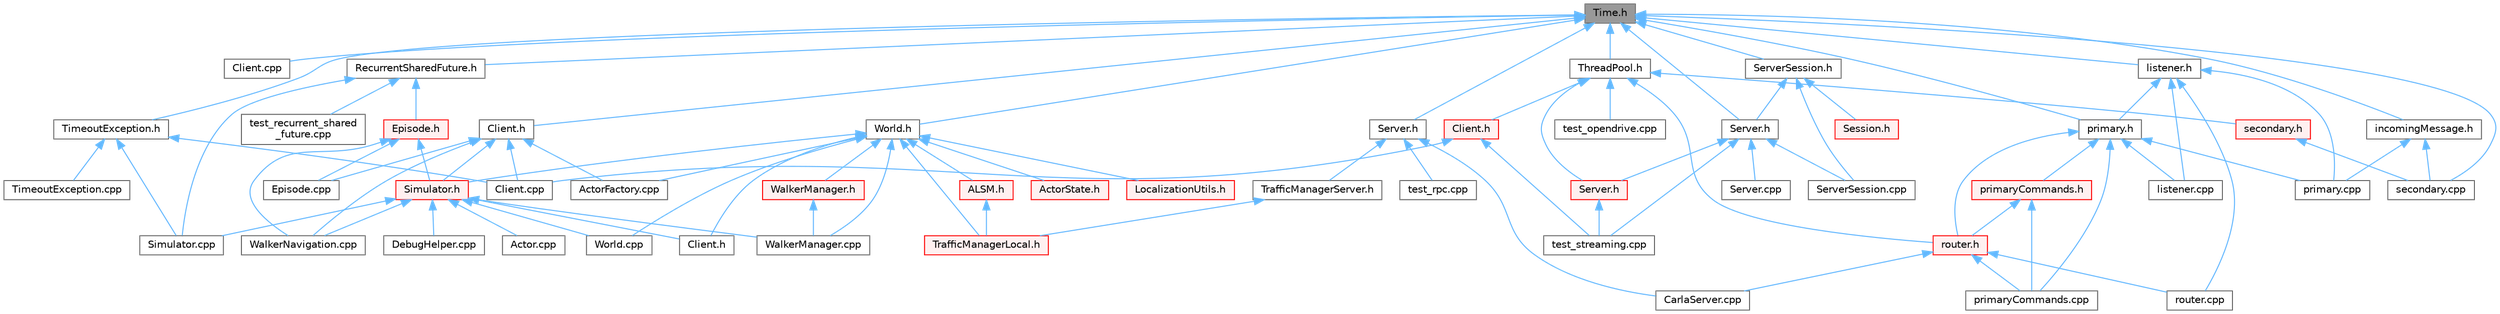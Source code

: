 digraph "Time.h"
{
 // INTERACTIVE_SVG=YES
 // LATEX_PDF_SIZE
  bgcolor="transparent";
  edge [fontname=Helvetica,fontsize=10,labelfontname=Helvetica,labelfontsize=10];
  node [fontname=Helvetica,fontsize=10,shape=box,height=0.2,width=0.4];
  Node1 [id="Node000001",label="Time.h",height=0.2,width=0.4,color="gray40", fillcolor="grey60", style="filled", fontcolor="black",tooltip=" "];
  Node1 -> Node2 [id="edge1_Node000001_Node000002",dir="back",color="steelblue1",style="solid",tooltip=" "];
  Node2 [id="Node000002",label="Client.cpp",height=0.2,width=0.4,color="grey40", fillcolor="white", style="filled",URL="$d0/dd1/streaming_2detail_2tcp_2Client_8cpp.html",tooltip=" "];
  Node1 -> Node3 [id="edge2_Node000001_Node000003",dir="back",color="steelblue1",style="solid",tooltip=" "];
  Node3 [id="Node000003",label="Client.h",height=0.2,width=0.4,color="grey40", fillcolor="white", style="filled",URL="$df/d8b/client_2detail_2Client_8h.html",tooltip=" "];
  Node3 -> Node4 [id="edge3_Node000003_Node000004",dir="back",color="steelblue1",style="solid",tooltip=" "];
  Node4 [id="Node000004",label="ActorFactory.cpp",height=0.2,width=0.4,color="grey40", fillcolor="white", style="filled",URL="$df/dd6/ActorFactory_8cpp.html",tooltip=" "];
  Node3 -> Node5 [id="edge4_Node000003_Node000005",dir="back",color="steelblue1",style="solid",tooltip=" "];
  Node5 [id="Node000005",label="Client.cpp",height=0.2,width=0.4,color="grey40", fillcolor="white", style="filled",URL="$dc/d4a/client_2detail_2Client_8cpp.html",tooltip=" "];
  Node3 -> Node6 [id="edge5_Node000003_Node000006",dir="back",color="steelblue1",style="solid",tooltip=" "];
  Node6 [id="Node000006",label="Episode.cpp",height=0.2,width=0.4,color="grey40", fillcolor="white", style="filled",URL="$d6/d12/Episode_8cpp.html",tooltip=" "];
  Node3 -> Node7 [id="edge6_Node000003_Node000007",dir="back",color="steelblue1",style="solid",tooltip=" "];
  Node7 [id="Node000007",label="Simulator.h",height=0.2,width=0.4,color="red", fillcolor="#FFF0F0", style="filled",URL="$d6/d4a/Simulator_8h.html",tooltip=" "];
  Node7 -> Node8 [id="edge7_Node000007_Node000008",dir="back",color="steelblue1",style="solid",tooltip=" "];
  Node8 [id="Node000008",label="Actor.cpp",height=0.2,width=0.4,color="grey40", fillcolor="white", style="filled",URL="$d4/d34/Actor_8cpp.html",tooltip=" "];
  Node7 -> Node9 [id="edge8_Node000007_Node000009",dir="back",color="steelblue1",style="solid",tooltip=" "];
  Node9 [id="Node000009",label="Client.h",height=0.2,width=0.4,color="grey40", fillcolor="white", style="filled",URL="$dd/de3/client_2Client_8h.html",tooltip=" "];
  Node7 -> Node10 [id="edge9_Node000007_Node000010",dir="back",color="steelblue1",style="solid",tooltip=" "];
  Node10 [id="Node000010",label="DebugHelper.cpp",height=0.2,width=0.4,color="grey40", fillcolor="white", style="filled",URL="$d2/d01/DebugHelper_8cpp.html",tooltip=" "];
  Node7 -> Node17 [id="edge10_Node000007_Node000017",dir="back",color="steelblue1",style="solid",tooltip=" "];
  Node17 [id="Node000017",label="Simulator.cpp",height=0.2,width=0.4,color="grey40", fillcolor="white", style="filled",URL="$d2/d0c/Simulator_8cpp.html",tooltip=" "];
  Node7 -> Node26 [id="edge11_Node000007_Node000026",dir="back",color="steelblue1",style="solid",tooltip=" "];
  Node26 [id="Node000026",label="WalkerManager.cpp",height=0.2,width=0.4,color="grey40", fillcolor="white", style="filled",URL="$d2/dbb/WalkerManager_8cpp.html",tooltip=" "];
  Node7 -> Node27 [id="edge12_Node000007_Node000027",dir="back",color="steelblue1",style="solid",tooltip=" "];
  Node27 [id="Node000027",label="WalkerNavigation.cpp",height=0.2,width=0.4,color="grey40", fillcolor="white", style="filled",URL="$de/d84/WalkerNavigation_8cpp.html",tooltip=" "];
  Node7 -> Node28 [id="edge13_Node000007_Node000028",dir="back",color="steelblue1",style="solid",tooltip=" "];
  Node28 [id="Node000028",label="World.cpp",height=0.2,width=0.4,color="grey40", fillcolor="white", style="filled",URL="$d7/dfe/World_8cpp.html",tooltip=" "];
  Node3 -> Node27 [id="edge14_Node000003_Node000027",dir="back",color="steelblue1",style="solid",tooltip=" "];
  Node1 -> Node29 [id="edge15_Node000001_Node000029",dir="back",color="steelblue1",style="solid",tooltip=" "];
  Node29 [id="Node000029",label="RecurrentSharedFuture.h",height=0.2,width=0.4,color="grey40", fillcolor="white", style="filled",URL="$d7/de1/RecurrentSharedFuture_8h.html",tooltip=" "];
  Node29 -> Node30 [id="edge16_Node000029_Node000030",dir="back",color="steelblue1",style="solid",tooltip=" "];
  Node30 [id="Node000030",label="Episode.h",height=0.2,width=0.4,color="red", fillcolor="#FFF0F0", style="filled",URL="$d9/d9e/Episode_8h.html",tooltip=" "];
  Node30 -> Node6 [id="edge17_Node000030_Node000006",dir="back",color="steelblue1",style="solid",tooltip=" "];
  Node30 -> Node7 [id="edge18_Node000030_Node000007",dir="back",color="steelblue1",style="solid",tooltip=" "];
  Node30 -> Node27 [id="edge19_Node000030_Node000027",dir="back",color="steelblue1",style="solid",tooltip=" "];
  Node29 -> Node17 [id="edge20_Node000029_Node000017",dir="back",color="steelblue1",style="solid",tooltip=" "];
  Node29 -> Node91 [id="edge21_Node000029_Node000091",dir="back",color="steelblue1",style="solid",tooltip=" "];
  Node91 [id="Node000091",label="test_recurrent_shared\l_future.cpp",height=0.2,width=0.4,color="grey40", fillcolor="white", style="filled",URL="$dc/d1b/test__recurrent__shared__future_8cpp.html",tooltip=" "];
  Node1 -> Node92 [id="edge22_Node000001_Node000092",dir="back",color="steelblue1",style="solid",tooltip=" "];
  Node92 [id="Node000092",label="Server.h",height=0.2,width=0.4,color="grey40", fillcolor="white", style="filled",URL="$d0/dc8/rpc_2Server_8h.html",tooltip=" "];
  Node92 -> Node93 [id="edge23_Node000092_Node000093",dir="back",color="steelblue1",style="solid",tooltip=" "];
  Node93 [id="Node000093",label="CarlaServer.cpp",height=0.2,width=0.4,color="grey40", fillcolor="white", style="filled",URL="$db/d6c/CarlaServer_8cpp.html",tooltip=" "];
  Node92 -> Node60 [id="edge24_Node000092_Node000060",dir="back",color="steelblue1",style="solid",tooltip=" "];
  Node60 [id="Node000060",label="TrafficManagerServer.h",height=0.2,width=0.4,color="grey40", fillcolor="white", style="filled",URL="$d1/da0/TrafficManagerServer_8h.html",tooltip=" "];
  Node60 -> Node36 [id="edge25_Node000060_Node000036",dir="back",color="steelblue1",style="solid",tooltip=" "];
  Node36 [id="Node000036",label="TrafficManagerLocal.h",height=0.2,width=0.4,color="red", fillcolor="#FFF0F0", style="filled",URL="$db/ddf/TrafficManagerLocal_8h.html",tooltip=" "];
  Node92 -> Node94 [id="edge26_Node000092_Node000094",dir="back",color="steelblue1",style="solid",tooltip=" "];
  Node94 [id="Node000094",label="test_rpc.cpp",height=0.2,width=0.4,color="grey40", fillcolor="white", style="filled",URL="$df/d8b/test__rpc_8cpp.html",tooltip=" "];
  Node1 -> Node95 [id="edge27_Node000001_Node000095",dir="back",color="steelblue1",style="solid",tooltip=" "];
  Node95 [id="Node000095",label="Server.h",height=0.2,width=0.4,color="grey40", fillcolor="white", style="filled",URL="$d4/d57/streaming_2detail_2tcp_2Server_8h.html",tooltip=" "];
  Node95 -> Node96 [id="edge28_Node000095_Node000096",dir="back",color="steelblue1",style="solid",tooltip=" "];
  Node96 [id="Node000096",label="Server.cpp",height=0.2,width=0.4,color="grey40", fillcolor="white", style="filled",URL="$db/dd9/Server_8cpp.html",tooltip=" "];
  Node95 -> Node97 [id="edge29_Node000095_Node000097",dir="back",color="steelblue1",style="solid",tooltip=" "];
  Node97 [id="Node000097",label="Server.h",height=0.2,width=0.4,color="red", fillcolor="#FFF0F0", style="filled",URL="$d8/df6/streaming_2Server_8h.html",tooltip=" "];
  Node97 -> Node200 [id="edge30_Node000097_Node000200",dir="back",color="steelblue1",style="solid",tooltip=" "];
  Node200 [id="Node000200",label="test_streaming.cpp",height=0.2,width=0.4,color="grey40", fillcolor="white", style="filled",URL="$d3/d36/test__streaming_8cpp.html",tooltip=" "];
  Node95 -> Node201 [id="edge31_Node000095_Node000201",dir="back",color="steelblue1",style="solid",tooltip=" "];
  Node201 [id="Node000201",label="ServerSession.cpp",height=0.2,width=0.4,color="grey40", fillcolor="white", style="filled",URL="$df/d1e/ServerSession_8cpp.html",tooltip=" "];
  Node95 -> Node200 [id="edge32_Node000095_Node000200",dir="back",color="steelblue1",style="solid",tooltip=" "];
  Node1 -> Node202 [id="edge33_Node000001_Node000202",dir="back",color="steelblue1",style="solid",tooltip=" "];
  Node202 [id="Node000202",label="ServerSession.h",height=0.2,width=0.4,color="grey40", fillcolor="white", style="filled",URL="$da/da2/ServerSession_8h.html",tooltip=" "];
  Node202 -> Node95 [id="edge34_Node000202_Node000095",dir="back",color="steelblue1",style="solid",tooltip=" "];
  Node202 -> Node201 [id="edge35_Node000202_Node000201",dir="back",color="steelblue1",style="solid",tooltip=" "];
  Node202 -> Node203 [id="edge36_Node000202_Node000203",dir="back",color="steelblue1",style="solid",tooltip=" "];
  Node203 [id="Node000203",label="Session.h",height=0.2,width=0.4,color="red", fillcolor="#FFF0F0", style="filled",URL="$d0/d53/Session_8h.html",tooltip=" "];
  Node1 -> Node228 [id="edge37_Node000001_Node000228",dir="back",color="steelblue1",style="solid",tooltip=" "];
  Node228 [id="Node000228",label="ThreadPool.h",height=0.2,width=0.4,color="grey40", fillcolor="white", style="filled",URL="$d3/d43/ThreadPool_8h.html",tooltip=" "];
  Node228 -> Node229 [id="edge38_Node000228_Node000229",dir="back",color="steelblue1",style="solid",tooltip=" "];
  Node229 [id="Node000229",label="Client.h",height=0.2,width=0.4,color="red", fillcolor="#FFF0F0", style="filled",URL="$dc/d68/streaming_2Client_8h.html",tooltip=" "];
  Node229 -> Node5 [id="edge39_Node000229_Node000005",dir="back",color="steelblue1",style="solid",tooltip=" "];
  Node229 -> Node200 [id="edge40_Node000229_Node000200",dir="back",color="steelblue1",style="solid",tooltip=" "];
  Node228 -> Node97 [id="edge41_Node000228_Node000097",dir="back",color="steelblue1",style="solid",tooltip=" "];
  Node228 -> Node230 [id="edge42_Node000228_Node000230",dir="back",color="steelblue1",style="solid",tooltip=" "];
  Node230 [id="Node000230",label="router.h",height=0.2,width=0.4,color="red", fillcolor="#FFF0F0", style="filled",URL="$da/db7/router_8h.html",tooltip=" "];
  Node230 -> Node93 [id="edge43_Node000230_Node000093",dir="back",color="steelblue1",style="solid",tooltip=" "];
  Node230 -> Node231 [id="edge44_Node000230_Node000231",dir="back",color="steelblue1",style="solid",tooltip=" "];
  Node231 [id="Node000231",label="primaryCommands.cpp",height=0.2,width=0.4,color="grey40", fillcolor="white", style="filled",URL="$d6/da8/primaryCommands_8cpp.html",tooltip=" "];
  Node230 -> Node232 [id="edge45_Node000230_Node000232",dir="back",color="steelblue1",style="solid",tooltip=" "];
  Node232 [id="Node000232",label="router.cpp",height=0.2,width=0.4,color="grey40", fillcolor="white", style="filled",URL="$d9/da3/router_8cpp.html",tooltip=" "];
  Node228 -> Node233 [id="edge46_Node000228_Node000233",dir="back",color="steelblue1",style="solid",tooltip=" "];
  Node233 [id="Node000233",label="secondary.h",height=0.2,width=0.4,color="red", fillcolor="#FFF0F0", style="filled",URL="$de/df9/secondary_8h.html",tooltip=" "];
  Node233 -> Node234 [id="edge47_Node000233_Node000234",dir="back",color="steelblue1",style="solid",tooltip=" "];
  Node234 [id="Node000234",label="secondary.cpp",height=0.2,width=0.4,color="grey40", fillcolor="white", style="filled",URL="$de/d48/secondary_8cpp.html",tooltip=" "];
  Node228 -> Node235 [id="edge48_Node000228_Node000235",dir="back",color="steelblue1",style="solid",tooltip=" "];
  Node235 [id="Node000235",label="test_opendrive.cpp",height=0.2,width=0.4,color="grey40", fillcolor="white", style="filled",URL="$d1/dc0/test__opendrive_8cpp.html",tooltip=" "];
  Node1 -> Node236 [id="edge49_Node000001_Node000236",dir="back",color="steelblue1",style="solid",tooltip=" "];
  Node236 [id="Node000236",label="TimeoutException.h",height=0.2,width=0.4,color="grey40", fillcolor="white", style="filled",URL="$d1/d94/TimeoutException_8h.html",tooltip=" "];
  Node236 -> Node5 [id="edge50_Node000236_Node000005",dir="back",color="steelblue1",style="solid",tooltip=" "];
  Node236 -> Node17 [id="edge51_Node000236_Node000017",dir="back",color="steelblue1",style="solid",tooltip=" "];
  Node236 -> Node237 [id="edge52_Node000236_Node000237",dir="back",color="steelblue1",style="solid",tooltip=" "];
  Node237 [id="Node000237",label="TimeoutException.cpp",height=0.2,width=0.4,color="grey40", fillcolor="white", style="filled",URL="$d8/dc7/TimeoutException_8cpp.html",tooltip=" "];
  Node1 -> Node33 [id="edge53_Node000001_Node000033",dir="back",color="steelblue1",style="solid",tooltip=" "];
  Node33 [id="Node000033",label="World.h",height=0.2,width=0.4,color="grey40", fillcolor="white", style="filled",URL="$dd/d5b/World_8h.html",tooltip=" "];
  Node33 -> Node34 [id="edge54_Node000033_Node000034",dir="back",color="steelblue1",style="solid",tooltip=" "];
  Node34 [id="Node000034",label="ALSM.h",height=0.2,width=0.4,color="red", fillcolor="#FFF0F0", style="filled",URL="$dc/d2c/ALSM_8h.html",tooltip=" "];
  Node34 -> Node36 [id="edge55_Node000034_Node000036",dir="back",color="steelblue1",style="solid",tooltip=" "];
  Node33 -> Node4 [id="edge56_Node000033_Node000004",dir="back",color="steelblue1",style="solid",tooltip=" "];
  Node33 -> Node37 [id="edge57_Node000033_Node000037",dir="back",color="steelblue1",style="solid",tooltip=" "];
  Node37 [id="Node000037",label="ActorState.h",height=0.2,width=0.4,color="red", fillcolor="#FFF0F0", style="filled",URL="$d4/d22/client_2detail_2ActorState_8h.html",tooltip=" "];
  Node33 -> Node9 [id="edge58_Node000033_Node000009",dir="back",color="steelblue1",style="solid",tooltip=" "];
  Node33 -> Node43 [id="edge59_Node000033_Node000043",dir="back",color="steelblue1",style="solid",tooltip=" "];
  Node43 [id="Node000043",label="LocalizationUtils.h",height=0.2,width=0.4,color="red", fillcolor="#FFF0F0", style="filled",URL="$d2/d84/LocalizationUtils_8h.html",tooltip=" "];
  Node33 -> Node7 [id="edge60_Node000033_Node000007",dir="back",color="steelblue1",style="solid",tooltip=" "];
  Node33 -> Node36 [id="edge61_Node000033_Node000036",dir="back",color="steelblue1",style="solid",tooltip=" "];
  Node33 -> Node26 [id="edge62_Node000033_Node000026",dir="back",color="steelblue1",style="solid",tooltip=" "];
  Node33 -> Node83 [id="edge63_Node000033_Node000083",dir="back",color="steelblue1",style="solid",tooltip=" "];
  Node83 [id="Node000083",label="WalkerManager.h",height=0.2,width=0.4,color="red", fillcolor="#FFF0F0", style="filled",URL="$df/d64/WalkerManager_8h.html",tooltip=" "];
  Node83 -> Node26 [id="edge64_Node000083_Node000026",dir="back",color="steelblue1",style="solid",tooltip=" "];
  Node33 -> Node28 [id="edge65_Node000033_Node000028",dir="back",color="steelblue1",style="solid",tooltip=" "];
  Node1 -> Node238 [id="edge66_Node000001_Node000238",dir="back",color="steelblue1",style="solid",tooltip=" "];
  Node238 [id="Node000238",label="incomingMessage.h",height=0.2,width=0.4,color="grey40", fillcolor="white", style="filled",URL="$de/d55/incomingMessage_8h.html",tooltip=" "];
  Node238 -> Node239 [id="edge67_Node000238_Node000239",dir="back",color="steelblue1",style="solid",tooltip=" "];
  Node239 [id="Node000239",label="primary.cpp",height=0.2,width=0.4,color="grey40", fillcolor="white", style="filled",URL="$df/d6a/primary_8cpp.html",tooltip=" "];
  Node238 -> Node234 [id="edge68_Node000238_Node000234",dir="back",color="steelblue1",style="solid",tooltip=" "];
  Node1 -> Node240 [id="edge69_Node000001_Node000240",dir="back",color="steelblue1",style="solid",tooltip=" "];
  Node240 [id="Node000240",label="listener.h",height=0.2,width=0.4,color="grey40", fillcolor="white", style="filled",URL="$d0/d39/listener_8h.html",tooltip=" "];
  Node240 -> Node241 [id="edge70_Node000240_Node000241",dir="back",color="steelblue1",style="solid",tooltip=" "];
  Node241 [id="Node000241",label="listener.cpp",height=0.2,width=0.4,color="grey40", fillcolor="white", style="filled",URL="$dd/d8b/listener_8cpp.html",tooltip=" "];
  Node240 -> Node239 [id="edge71_Node000240_Node000239",dir="back",color="steelblue1",style="solid",tooltip=" "];
  Node240 -> Node242 [id="edge72_Node000240_Node000242",dir="back",color="steelblue1",style="solid",tooltip=" "];
  Node242 [id="Node000242",label="primary.h",height=0.2,width=0.4,color="grey40", fillcolor="white", style="filled",URL="$d8/d15/primary_8h.html",tooltip=" "];
  Node242 -> Node241 [id="edge73_Node000242_Node000241",dir="back",color="steelblue1",style="solid",tooltip=" "];
  Node242 -> Node239 [id="edge74_Node000242_Node000239",dir="back",color="steelblue1",style="solid",tooltip=" "];
  Node242 -> Node231 [id="edge75_Node000242_Node000231",dir="back",color="steelblue1",style="solid",tooltip=" "];
  Node242 -> Node243 [id="edge76_Node000242_Node000243",dir="back",color="steelblue1",style="solid",tooltip=" "];
  Node243 [id="Node000243",label="primaryCommands.h",height=0.2,width=0.4,color="red", fillcolor="#FFF0F0", style="filled",URL="$dd/dbf/primaryCommands_8h.html",tooltip=" "];
  Node243 -> Node231 [id="edge77_Node000243_Node000231",dir="back",color="steelblue1",style="solid",tooltip=" "];
  Node243 -> Node230 [id="edge78_Node000243_Node000230",dir="back",color="steelblue1",style="solid",tooltip=" "];
  Node242 -> Node230 [id="edge79_Node000242_Node000230",dir="back",color="steelblue1",style="solid",tooltip=" "];
  Node240 -> Node232 [id="edge80_Node000240_Node000232",dir="back",color="steelblue1",style="solid",tooltip=" "];
  Node1 -> Node242 [id="edge81_Node000001_Node000242",dir="back",color="steelblue1",style="solid",tooltip=" "];
  Node1 -> Node234 [id="edge82_Node000001_Node000234",dir="back",color="steelblue1",style="solid",tooltip=" "];
}
